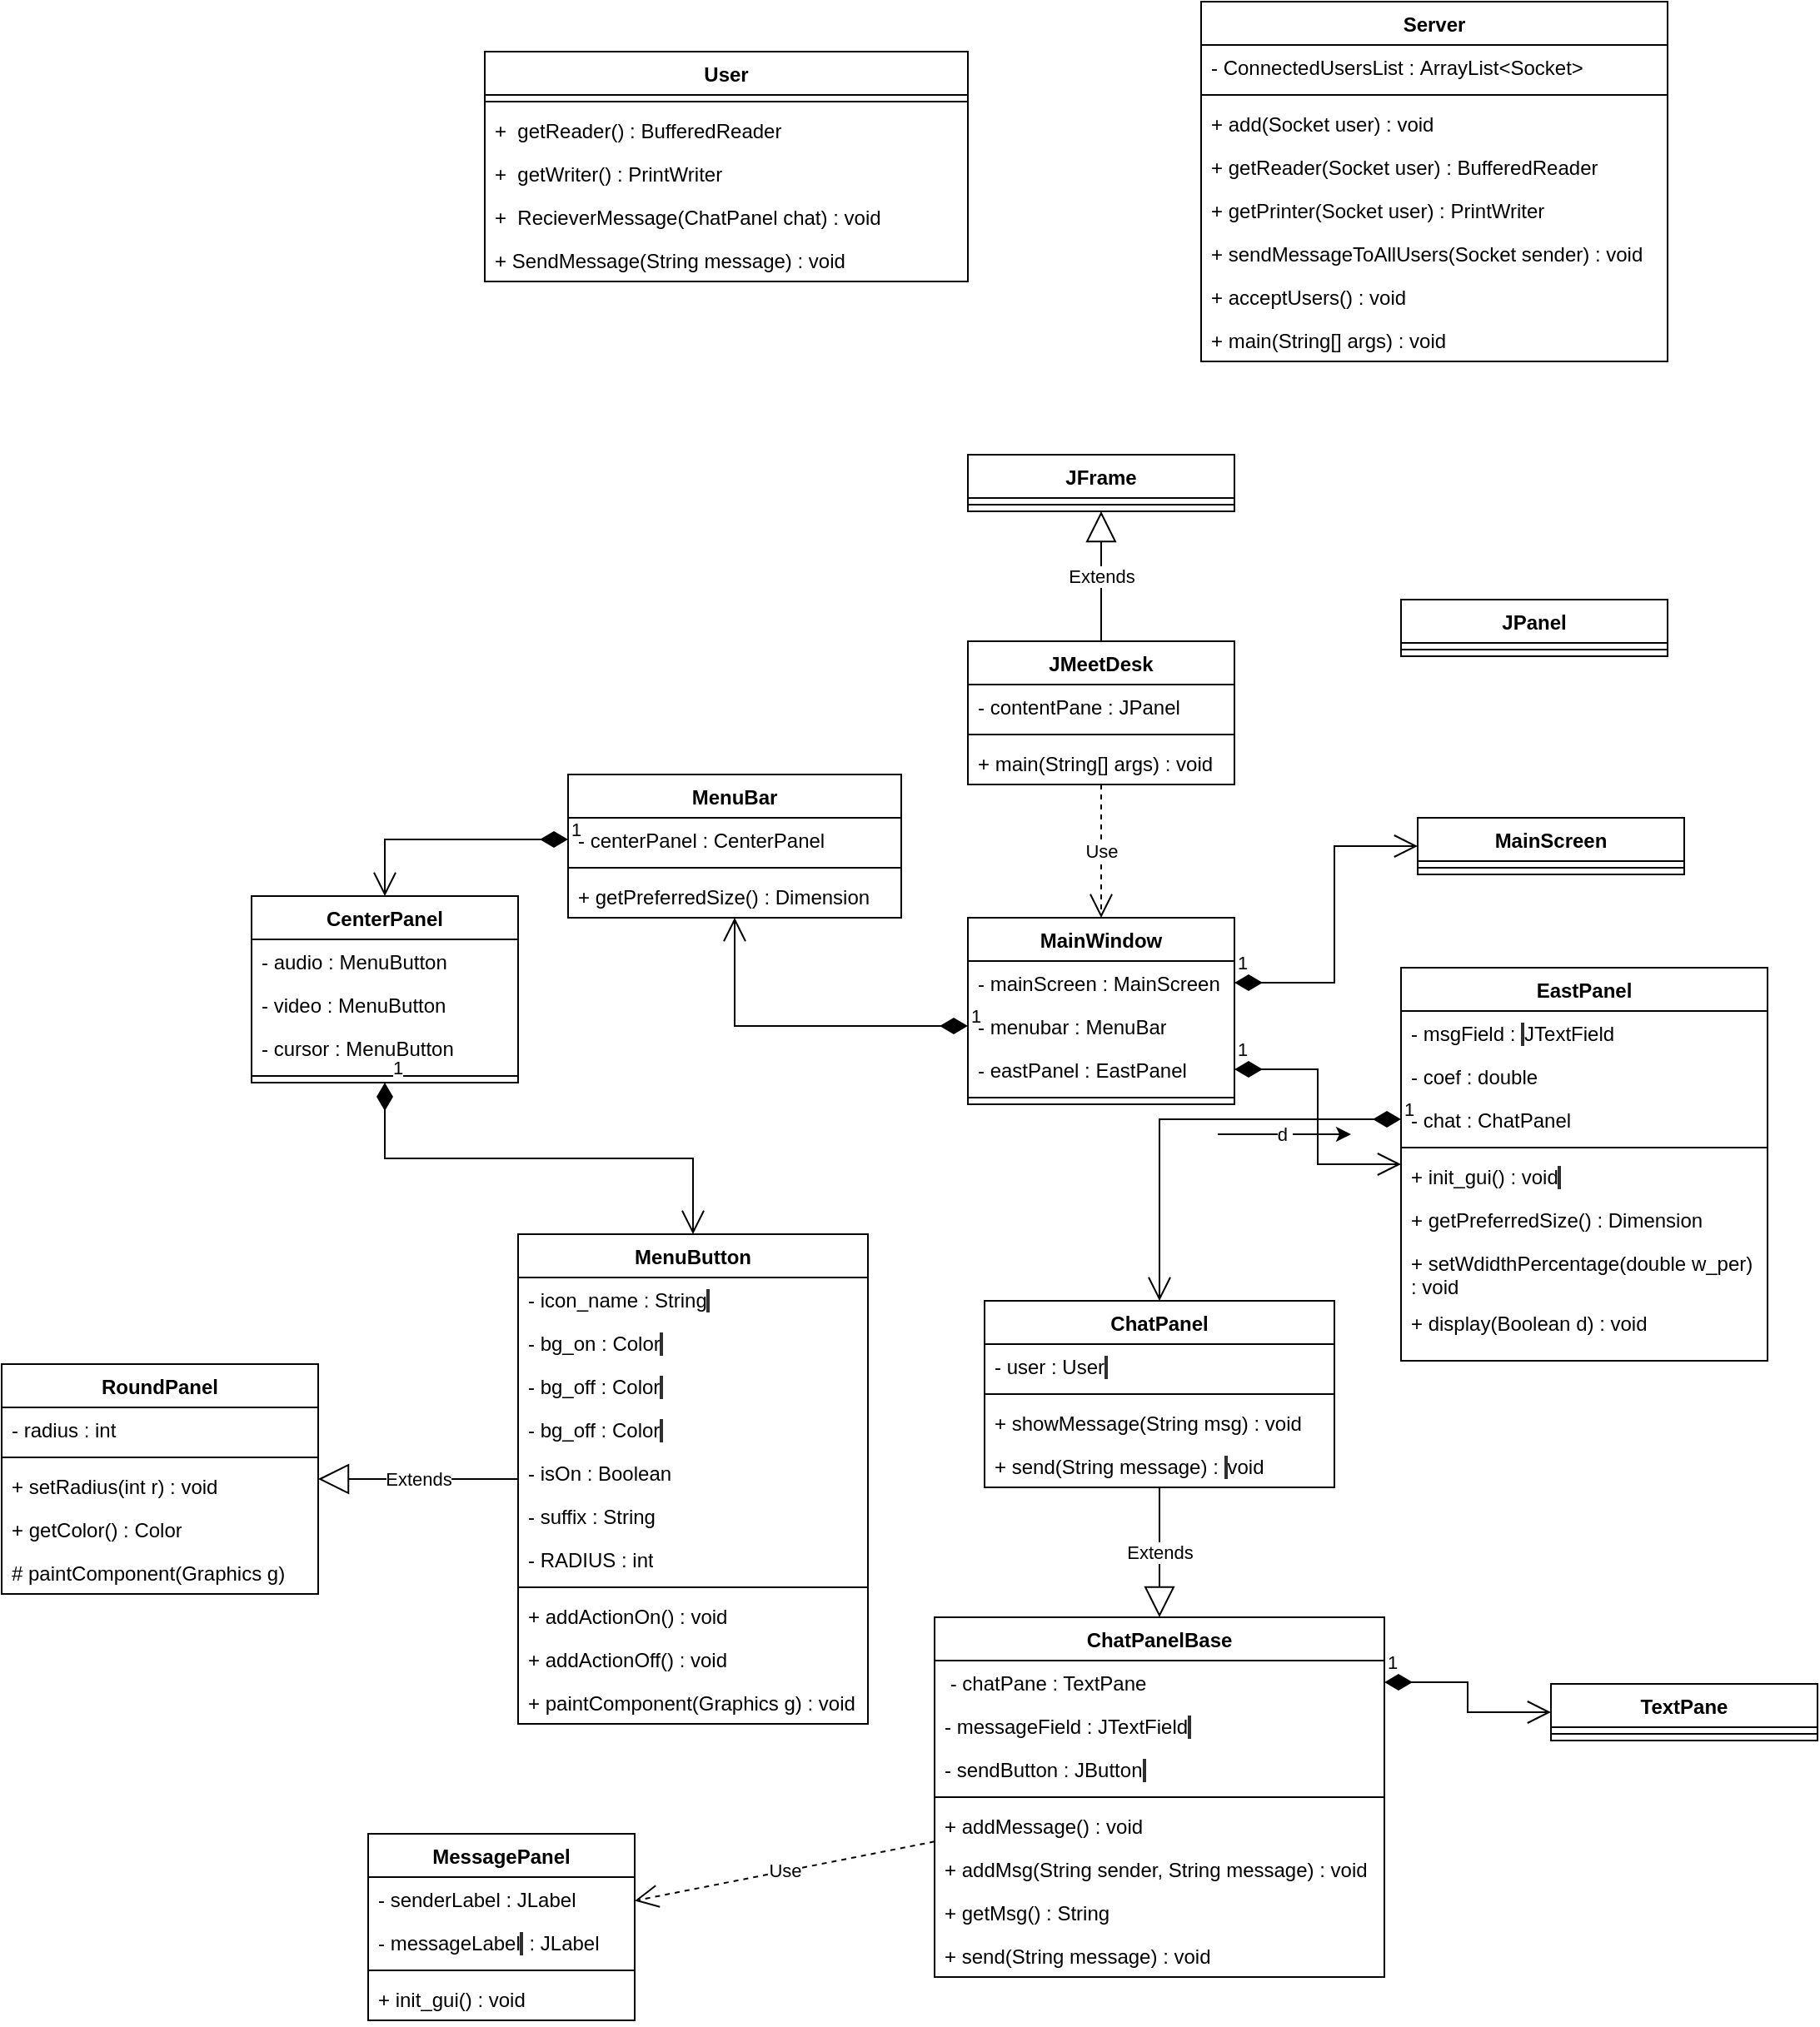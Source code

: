 <mxfile version="22.0.3" type="device">
  <diagram id="C5RBs43oDa-KdzZeNtuy" name="Page-1">
    <mxGraphModel dx="1796" dy="2221" grid="1" gridSize="10" guides="1" tooltips="1" connect="1" arrows="1" fold="1" page="1" pageScale="1" pageWidth="827" pageHeight="1169" math="0" shadow="0">
      <root>
        <mxCell id="WIyWlLk6GJQsqaUBKTNV-0" />
        <mxCell id="WIyWlLk6GJQsqaUBKTNV-1" parent="WIyWlLk6GJQsqaUBKTNV-0" />
        <mxCell id="Lvj_491fav1y_4ipZIkk-32" value="RoundPanel" style="swimlane;fontStyle=1;align=center;verticalAlign=top;childLayout=stackLayout;horizontal=1;startSize=26;horizontalStack=0;resizeParent=1;resizeParentMax=0;resizeLast=0;collapsible=1;marginBottom=0;whiteSpace=wrap;html=1;" vertex="1" parent="WIyWlLk6GJQsqaUBKTNV-1">
          <mxGeometry x="170" y="478" width="190" height="138" as="geometry" />
        </mxCell>
        <mxCell id="Lvj_491fav1y_4ipZIkk-33" value="-&amp;nbsp;radius : int" style="text;strokeColor=none;fillColor=none;align=left;verticalAlign=top;spacingLeft=4;spacingRight=4;overflow=hidden;rotatable=0;points=[[0,0.5],[1,0.5]];portConstraint=eastwest;whiteSpace=wrap;html=1;" vertex="1" parent="Lvj_491fav1y_4ipZIkk-32">
          <mxGeometry y="26" width="190" height="26" as="geometry" />
        </mxCell>
        <mxCell id="Lvj_491fav1y_4ipZIkk-34" value="" style="line;strokeWidth=1;fillColor=none;align=left;verticalAlign=middle;spacingTop=-1;spacingLeft=3;spacingRight=3;rotatable=0;labelPosition=right;points=[];portConstraint=eastwest;strokeColor=inherit;" vertex="1" parent="Lvj_491fav1y_4ipZIkk-32">
          <mxGeometry y="52" width="190" height="8" as="geometry" />
        </mxCell>
        <mxCell id="Lvj_491fav1y_4ipZIkk-35" value="+ setRadius(int r) : void" style="text;strokeColor=none;fillColor=none;align=left;verticalAlign=top;spacingLeft=4;spacingRight=4;overflow=hidden;rotatable=0;points=[[0,0.5],[1,0.5]];portConstraint=eastwest;whiteSpace=wrap;html=1;" vertex="1" parent="Lvj_491fav1y_4ipZIkk-32">
          <mxGeometry y="60" width="190" height="26" as="geometry" />
        </mxCell>
        <mxCell id="Lvj_491fav1y_4ipZIkk-36" value="+&amp;nbsp;getColor() : Color" style="text;strokeColor=none;fillColor=none;align=left;verticalAlign=top;spacingLeft=4;spacingRight=4;overflow=hidden;rotatable=0;points=[[0,0.5],[1,0.5]];portConstraint=eastwest;whiteSpace=wrap;html=1;" vertex="1" parent="Lvj_491fav1y_4ipZIkk-32">
          <mxGeometry y="86" width="190" height="26" as="geometry" />
        </mxCell>
        <mxCell id="Lvj_491fav1y_4ipZIkk-37" value="# paintComponent(Graphics g)" style="text;strokeColor=none;fillColor=none;align=left;verticalAlign=top;spacingLeft=4;spacingRight=4;overflow=hidden;rotatable=0;points=[[0,0.5],[1,0.5]];portConstraint=eastwest;whiteSpace=wrap;html=1;" vertex="1" parent="Lvj_491fav1y_4ipZIkk-32">
          <mxGeometry y="112" width="190" height="26" as="geometry" />
        </mxCell>
        <mxCell id="Lvj_491fav1y_4ipZIkk-39" value="JMeetDesk" style="swimlane;fontStyle=1;align=center;verticalAlign=top;childLayout=stackLayout;horizontal=1;startSize=26;horizontalStack=0;resizeParent=1;resizeParentMax=0;resizeLast=0;collapsible=1;marginBottom=0;whiteSpace=wrap;html=1;" vertex="1" parent="WIyWlLk6GJQsqaUBKTNV-1">
          <mxGeometry x="750" y="44" width="160" height="86" as="geometry" />
        </mxCell>
        <mxCell id="Lvj_491fav1y_4ipZIkk-40" value="- contentPane : JPanel" style="text;strokeColor=none;fillColor=none;align=left;verticalAlign=top;spacingLeft=4;spacingRight=4;overflow=hidden;rotatable=0;points=[[0,0.5],[1,0.5]];portConstraint=eastwest;whiteSpace=wrap;html=1;" vertex="1" parent="Lvj_491fav1y_4ipZIkk-39">
          <mxGeometry y="26" width="160" height="26" as="geometry" />
        </mxCell>
        <mxCell id="Lvj_491fav1y_4ipZIkk-41" value="" style="line;strokeWidth=1;fillColor=none;align=left;verticalAlign=middle;spacingTop=-1;spacingLeft=3;spacingRight=3;rotatable=0;labelPosition=right;points=[];portConstraint=eastwest;strokeColor=inherit;" vertex="1" parent="Lvj_491fav1y_4ipZIkk-39">
          <mxGeometry y="52" width="160" height="8" as="geometry" />
        </mxCell>
        <mxCell id="Lvj_491fav1y_4ipZIkk-42" value="+ main(String[] args) : void" style="text;strokeColor=none;fillColor=none;align=left;verticalAlign=top;spacingLeft=4;spacingRight=4;overflow=hidden;rotatable=0;points=[[0,0.5],[1,0.5]];portConstraint=eastwest;whiteSpace=wrap;html=1;" vertex="1" parent="Lvj_491fav1y_4ipZIkk-39">
          <mxGeometry y="60" width="160" height="26" as="geometry" />
        </mxCell>
        <mxCell id="Lvj_491fav1y_4ipZIkk-43" value="MainWindow" style="swimlane;fontStyle=1;align=center;verticalAlign=top;childLayout=stackLayout;horizontal=1;startSize=26;horizontalStack=0;resizeParent=1;resizeParentMax=0;resizeLast=0;collapsible=1;marginBottom=0;whiteSpace=wrap;html=1;" vertex="1" parent="WIyWlLk6GJQsqaUBKTNV-1">
          <mxGeometry x="750" y="210" width="160" height="112" as="geometry" />
        </mxCell>
        <mxCell id="Lvj_491fav1y_4ipZIkk-44" value="- mainScreen : MainScreen" style="text;strokeColor=none;fillColor=none;align=left;verticalAlign=top;spacingLeft=4;spacingRight=4;overflow=hidden;rotatable=0;points=[[0,0.5],[1,0.5]];portConstraint=eastwest;whiteSpace=wrap;html=1;" vertex="1" parent="Lvj_491fav1y_4ipZIkk-43">
          <mxGeometry y="26" width="160" height="26" as="geometry" />
        </mxCell>
        <mxCell id="Lvj_491fav1y_4ipZIkk-48" value="- menubar : MenuBar" style="text;strokeColor=none;fillColor=none;align=left;verticalAlign=top;spacingLeft=4;spacingRight=4;overflow=hidden;rotatable=0;points=[[0,0.5],[1,0.5]];portConstraint=eastwest;whiteSpace=wrap;html=1;" vertex="1" parent="Lvj_491fav1y_4ipZIkk-43">
          <mxGeometry y="52" width="160" height="26" as="geometry" />
        </mxCell>
        <mxCell id="Lvj_491fav1y_4ipZIkk-47" value="- eastPanel : EastPanel" style="text;strokeColor=none;fillColor=none;align=left;verticalAlign=top;spacingLeft=4;spacingRight=4;overflow=hidden;rotatable=0;points=[[0,0.5],[1,0.5]];portConstraint=eastwest;whiteSpace=wrap;html=1;" vertex="1" parent="Lvj_491fav1y_4ipZIkk-43">
          <mxGeometry y="78" width="160" height="26" as="geometry" />
        </mxCell>
        <mxCell id="Lvj_491fav1y_4ipZIkk-45" value="" style="line;strokeWidth=1;fillColor=none;align=left;verticalAlign=middle;spacingTop=-1;spacingLeft=3;spacingRight=3;rotatable=0;labelPosition=right;points=[];portConstraint=eastwest;strokeColor=inherit;" vertex="1" parent="Lvj_491fav1y_4ipZIkk-43">
          <mxGeometry y="104" width="160" height="8" as="geometry" />
        </mxCell>
        <mxCell id="Lvj_491fav1y_4ipZIkk-49" value="MainScreen" style="swimlane;fontStyle=1;align=center;verticalAlign=top;childLayout=stackLayout;horizontal=1;startSize=26;horizontalStack=0;resizeParent=1;resizeParentMax=0;resizeLast=0;collapsible=1;marginBottom=0;whiteSpace=wrap;html=1;" vertex="1" parent="WIyWlLk6GJQsqaUBKTNV-1">
          <mxGeometry x="1020" y="150" width="160" height="34" as="geometry" />
        </mxCell>
        <mxCell id="Lvj_491fav1y_4ipZIkk-51" value="" style="line;strokeWidth=1;fillColor=none;align=left;verticalAlign=middle;spacingTop=-1;spacingLeft=3;spacingRight=3;rotatable=0;labelPosition=right;points=[];portConstraint=eastwest;strokeColor=inherit;" vertex="1" parent="Lvj_491fav1y_4ipZIkk-49">
          <mxGeometry y="26" width="160" height="8" as="geometry" />
        </mxCell>
        <mxCell id="Lvj_491fav1y_4ipZIkk-53" value="EastPanel" style="swimlane;fontStyle=1;align=center;verticalAlign=top;childLayout=stackLayout;horizontal=1;startSize=26;horizontalStack=0;resizeParent=1;resizeParentMax=0;resizeLast=0;collapsible=1;marginBottom=0;whiteSpace=wrap;html=1;" vertex="1" parent="WIyWlLk6GJQsqaUBKTNV-1">
          <mxGeometry x="1010" y="240" width="220" height="236" as="geometry" />
        </mxCell>
        <mxCell id="Lvj_491fav1y_4ipZIkk-54" value="- msgField :&amp;nbsp;&lt;span style=&quot;background-color:#2f2f2f;padding:0px 0px 0px 2px;&quot;&gt;&lt;/span&gt;JTextField" style="text;strokeColor=none;fillColor=none;align=left;verticalAlign=top;spacingLeft=4;spacingRight=4;overflow=hidden;rotatable=0;points=[[0,0.5],[1,0.5]];portConstraint=eastwest;whiteSpace=wrap;html=1;" vertex="1" parent="Lvj_491fav1y_4ipZIkk-53">
          <mxGeometry y="26" width="220" height="26" as="geometry" />
        </mxCell>
        <mxCell id="Lvj_491fav1y_4ipZIkk-57" value="- coef : double" style="text;strokeColor=none;fillColor=none;align=left;verticalAlign=top;spacingLeft=4;spacingRight=4;overflow=hidden;rotatable=0;points=[[0,0.5],[1,0.5]];portConstraint=eastwest;whiteSpace=wrap;html=1;" vertex="1" parent="Lvj_491fav1y_4ipZIkk-53">
          <mxGeometry y="52" width="220" height="26" as="geometry" />
        </mxCell>
        <mxCell id="Lvj_491fav1y_4ipZIkk-60" value="- chat : ChatPanel" style="text;strokeColor=none;fillColor=none;align=left;verticalAlign=top;spacingLeft=4;spacingRight=4;overflow=hidden;rotatable=0;points=[[0,0.5],[1,0.5]];portConstraint=eastwest;whiteSpace=wrap;html=1;" vertex="1" parent="Lvj_491fav1y_4ipZIkk-53">
          <mxGeometry y="78" width="220" height="26" as="geometry" />
        </mxCell>
        <mxCell id="Lvj_491fav1y_4ipZIkk-55" value="" style="line;strokeWidth=1;fillColor=none;align=left;verticalAlign=middle;spacingTop=-1;spacingLeft=3;spacingRight=3;rotatable=0;labelPosition=right;points=[];portConstraint=eastwest;strokeColor=inherit;" vertex="1" parent="Lvj_491fav1y_4ipZIkk-53">
          <mxGeometry y="104" width="220" height="8" as="geometry" />
        </mxCell>
        <mxCell id="Lvj_491fav1y_4ipZIkk-56" value="+&amp;nbsp;init_gui() : void&lt;span style=&quot;background-color:#2f2f2f;padding:0px 0px 0px 2px;&quot;&gt;&lt;/span&gt;" style="text;strokeColor=none;fillColor=none;align=left;verticalAlign=top;spacingLeft=4;spacingRight=4;overflow=hidden;rotatable=0;points=[[0,0.5],[1,0.5]];portConstraint=eastwest;whiteSpace=wrap;html=1;" vertex="1" parent="Lvj_491fav1y_4ipZIkk-53">
          <mxGeometry y="112" width="220" height="26" as="geometry" />
        </mxCell>
        <mxCell id="Lvj_491fav1y_4ipZIkk-59" value="+ getPreferredSize() : Dimension" style="text;strokeColor=none;fillColor=none;align=left;verticalAlign=top;spacingLeft=4;spacingRight=4;overflow=hidden;rotatable=0;points=[[0,0.5],[1,0.5]];portConstraint=eastwest;whiteSpace=wrap;html=1;" vertex="1" parent="Lvj_491fav1y_4ipZIkk-53">
          <mxGeometry y="138" width="220" height="26" as="geometry" />
        </mxCell>
        <mxCell id="Lvj_491fav1y_4ipZIkk-63" value="+ setWdidthPercentage(double w_per) : void" style="text;strokeColor=none;fillColor=none;align=left;verticalAlign=top;spacingLeft=4;spacingRight=4;overflow=hidden;rotatable=0;points=[[0,0.5],[1,0.5]];portConstraint=eastwest;whiteSpace=wrap;html=1;" vertex="1" parent="Lvj_491fav1y_4ipZIkk-53">
          <mxGeometry y="164" width="220" height="36" as="geometry" />
        </mxCell>
        <mxCell id="Lvj_491fav1y_4ipZIkk-64" value="+ display(Boolean d) : void" style="text;strokeColor=none;fillColor=none;align=left;verticalAlign=top;spacingLeft=4;spacingRight=4;overflow=hidden;rotatable=0;points=[[0,0.5],[1,0.5]];portConstraint=eastwest;whiteSpace=wrap;html=1;" vertex="1" parent="Lvj_491fav1y_4ipZIkk-53">
          <mxGeometry y="200" width="220" height="36" as="geometry" />
        </mxCell>
        <mxCell id="Lvj_491fav1y_4ipZIkk-65" value="MenuBar" style="swimlane;fontStyle=1;align=center;verticalAlign=top;childLayout=stackLayout;horizontal=1;startSize=26;horizontalStack=0;resizeParent=1;resizeParentMax=0;resizeLast=0;collapsible=1;marginBottom=0;whiteSpace=wrap;html=1;" vertex="1" parent="WIyWlLk6GJQsqaUBKTNV-1">
          <mxGeometry x="510" y="124" width="200" height="86" as="geometry" />
        </mxCell>
        <mxCell id="Lvj_491fav1y_4ipZIkk-66" value="-&amp;nbsp;centerPanel : CenterPanel" style="text;strokeColor=none;fillColor=none;align=left;verticalAlign=top;spacingLeft=4;spacingRight=4;overflow=hidden;rotatable=0;points=[[0,0.5],[1,0.5]];portConstraint=eastwest;whiteSpace=wrap;html=1;" vertex="1" parent="Lvj_491fav1y_4ipZIkk-65">
          <mxGeometry y="26" width="200" height="26" as="geometry" />
        </mxCell>
        <mxCell id="Lvj_491fav1y_4ipZIkk-67" value="" style="line;strokeWidth=1;fillColor=none;align=left;verticalAlign=middle;spacingTop=-1;spacingLeft=3;spacingRight=3;rotatable=0;labelPosition=right;points=[];portConstraint=eastwest;strokeColor=inherit;" vertex="1" parent="Lvj_491fav1y_4ipZIkk-65">
          <mxGeometry y="52" width="200" height="8" as="geometry" />
        </mxCell>
        <mxCell id="Lvj_491fav1y_4ipZIkk-68" value="+ getPreferredSize() : Dimension" style="text;strokeColor=none;fillColor=none;align=left;verticalAlign=top;spacingLeft=4;spacingRight=4;overflow=hidden;rotatable=0;points=[[0,0.5],[1,0.5]];portConstraint=eastwest;whiteSpace=wrap;html=1;" vertex="1" parent="Lvj_491fav1y_4ipZIkk-65">
          <mxGeometry y="60" width="200" height="26" as="geometry" />
        </mxCell>
        <mxCell id="Lvj_491fav1y_4ipZIkk-69" value="CenterPanel" style="swimlane;fontStyle=1;align=center;verticalAlign=top;childLayout=stackLayout;horizontal=1;startSize=26;horizontalStack=0;resizeParent=1;resizeParentMax=0;resizeLast=0;collapsible=1;marginBottom=0;whiteSpace=wrap;html=1;" vertex="1" parent="WIyWlLk6GJQsqaUBKTNV-1">
          <mxGeometry x="320" y="197" width="160" height="112" as="geometry" />
        </mxCell>
        <mxCell id="Lvj_491fav1y_4ipZIkk-70" value="- audio : MenuButton" style="text;strokeColor=none;fillColor=none;align=left;verticalAlign=top;spacingLeft=4;spacingRight=4;overflow=hidden;rotatable=0;points=[[0,0.5],[1,0.5]];portConstraint=eastwest;whiteSpace=wrap;html=1;" vertex="1" parent="Lvj_491fav1y_4ipZIkk-69">
          <mxGeometry y="26" width="160" height="26" as="geometry" />
        </mxCell>
        <mxCell id="Lvj_491fav1y_4ipZIkk-73" value="- video : MenuButton" style="text;strokeColor=none;fillColor=none;align=left;verticalAlign=top;spacingLeft=4;spacingRight=4;overflow=hidden;rotatable=0;points=[[0,0.5],[1,0.5]];portConstraint=eastwest;whiteSpace=wrap;html=1;" vertex="1" parent="Lvj_491fav1y_4ipZIkk-69">
          <mxGeometry y="52" width="160" height="26" as="geometry" />
        </mxCell>
        <mxCell id="Lvj_491fav1y_4ipZIkk-74" value="- cursor : MenuButton" style="text;strokeColor=none;fillColor=none;align=left;verticalAlign=top;spacingLeft=4;spacingRight=4;overflow=hidden;rotatable=0;points=[[0,0.5],[1,0.5]];portConstraint=eastwest;whiteSpace=wrap;html=1;" vertex="1" parent="Lvj_491fav1y_4ipZIkk-69">
          <mxGeometry y="78" width="160" height="26" as="geometry" />
        </mxCell>
        <mxCell id="Lvj_491fav1y_4ipZIkk-71" value="" style="line;strokeWidth=1;fillColor=none;align=left;verticalAlign=middle;spacingTop=-1;spacingLeft=3;spacingRight=3;rotatable=0;labelPosition=right;points=[];portConstraint=eastwest;strokeColor=inherit;" vertex="1" parent="Lvj_491fav1y_4ipZIkk-69">
          <mxGeometry y="104" width="160" height="8" as="geometry" />
        </mxCell>
        <mxCell id="Lvj_491fav1y_4ipZIkk-87" value="ChatPanel" style="swimlane;fontStyle=1;align=center;verticalAlign=top;childLayout=stackLayout;horizontal=1;startSize=26;horizontalStack=0;resizeParent=1;resizeParentMax=0;resizeLast=0;collapsible=1;marginBottom=0;whiteSpace=wrap;html=1;" vertex="1" parent="WIyWlLk6GJQsqaUBKTNV-1">
          <mxGeometry x="760" y="440" width="210" height="112" as="geometry" />
        </mxCell>
        <mxCell id="Lvj_491fav1y_4ipZIkk-88" value="- user :&amp;nbsp;User&lt;span style=&quot;background-color:#2f2f2f;padding:0px 0px 0px 2px;&quot;&gt;&lt;/span&gt;" style="text;strokeColor=none;fillColor=none;align=left;verticalAlign=top;spacingLeft=4;spacingRight=4;overflow=hidden;rotatable=0;points=[[0,0.5],[1,0.5]];portConstraint=eastwest;whiteSpace=wrap;html=1;" vertex="1" parent="Lvj_491fav1y_4ipZIkk-87">
          <mxGeometry y="26" width="210" height="26" as="geometry" />
        </mxCell>
        <mxCell id="Lvj_491fav1y_4ipZIkk-89" value="" style="line;strokeWidth=1;fillColor=none;align=left;verticalAlign=middle;spacingTop=-1;spacingLeft=3;spacingRight=3;rotatable=0;labelPosition=right;points=[];portConstraint=eastwest;strokeColor=inherit;" vertex="1" parent="Lvj_491fav1y_4ipZIkk-87">
          <mxGeometry y="52" width="210" height="8" as="geometry" />
        </mxCell>
        <mxCell id="Lvj_491fav1y_4ipZIkk-90" value="+ showMessage(String msg) : void" style="text;strokeColor=none;fillColor=none;align=left;verticalAlign=top;spacingLeft=4;spacingRight=4;overflow=hidden;rotatable=0;points=[[0,0.5],[1,0.5]];portConstraint=eastwest;whiteSpace=wrap;html=1;" vertex="1" parent="Lvj_491fav1y_4ipZIkk-87">
          <mxGeometry y="60" width="210" height="26" as="geometry" />
        </mxCell>
        <mxCell id="Lvj_491fav1y_4ipZIkk-92" value="+ send(String message) :&amp;nbsp;&lt;span style=&quot;background-color:#2f2f2f;padding:0px 0px 0px 2px;&quot;&gt;&lt;/span&gt;void" style="text;strokeColor=none;fillColor=none;align=left;verticalAlign=top;spacingLeft=4;spacingRight=4;overflow=hidden;rotatable=0;points=[[0,0.5],[1,0.5]];portConstraint=eastwest;whiteSpace=wrap;html=1;" vertex="1" parent="Lvj_491fav1y_4ipZIkk-87">
          <mxGeometry y="86" width="210" height="26" as="geometry" />
        </mxCell>
        <mxCell id="Lvj_491fav1y_4ipZIkk-93" value="ChatPanelBase" style="swimlane;fontStyle=1;align=center;verticalAlign=top;childLayout=stackLayout;horizontal=1;startSize=26;horizontalStack=0;resizeParent=1;resizeParentMax=0;resizeLast=0;collapsible=1;marginBottom=0;whiteSpace=wrap;html=1;" vertex="1" parent="WIyWlLk6GJQsqaUBKTNV-1">
          <mxGeometry x="730" y="630" width="270" height="216" as="geometry" />
        </mxCell>
        <mxCell id="Lvj_491fav1y_4ipZIkk-94" value="&amp;nbsp;-&amp;nbsp;chatPane : TextPane&amp;nbsp;" style="text;strokeColor=none;fillColor=none;align=left;verticalAlign=top;spacingLeft=4;spacingRight=4;overflow=hidden;rotatable=0;points=[[0,0.5],[1,0.5]];portConstraint=eastwest;whiteSpace=wrap;html=1;" vertex="1" parent="Lvj_491fav1y_4ipZIkk-93">
          <mxGeometry y="26" width="270" height="26" as="geometry" />
        </mxCell>
        <mxCell id="Lvj_491fav1y_4ipZIkk-97" value="-&amp;nbsp;messageField : JTextField&lt;span style=&quot;background-color:#2f2f2f;padding:0px 0px 0px 2px;&quot;&gt;&lt;/span&gt;" style="text;strokeColor=none;fillColor=none;align=left;verticalAlign=top;spacingLeft=4;spacingRight=4;overflow=hidden;rotatable=0;points=[[0,0.5],[1,0.5]];portConstraint=eastwest;whiteSpace=wrap;html=1;" vertex="1" parent="Lvj_491fav1y_4ipZIkk-93">
          <mxGeometry y="52" width="270" height="26" as="geometry" />
        </mxCell>
        <mxCell id="Lvj_491fav1y_4ipZIkk-98" value="-&amp;nbsp;sendButton : JButton&lt;span style=&quot;background-color:#2f2f2f;padding:0px 0px 0px 2px;&quot;&gt;&lt;/span&gt;" style="text;strokeColor=none;fillColor=none;align=left;verticalAlign=top;spacingLeft=4;spacingRight=4;overflow=hidden;rotatable=0;points=[[0,0.5],[1,0.5]];portConstraint=eastwest;whiteSpace=wrap;html=1;" vertex="1" parent="Lvj_491fav1y_4ipZIkk-93">
          <mxGeometry y="78" width="270" height="26" as="geometry" />
        </mxCell>
        <mxCell id="Lvj_491fav1y_4ipZIkk-95" value="" style="line;strokeWidth=1;fillColor=none;align=left;verticalAlign=middle;spacingTop=-1;spacingLeft=3;spacingRight=3;rotatable=0;labelPosition=right;points=[];portConstraint=eastwest;strokeColor=inherit;" vertex="1" parent="Lvj_491fav1y_4ipZIkk-93">
          <mxGeometry y="104" width="270" height="8" as="geometry" />
        </mxCell>
        <mxCell id="Lvj_491fav1y_4ipZIkk-96" value="+ addMessage() : void" style="text;strokeColor=none;fillColor=none;align=left;verticalAlign=top;spacingLeft=4;spacingRight=4;overflow=hidden;rotatable=0;points=[[0,0.5],[1,0.5]];portConstraint=eastwest;whiteSpace=wrap;html=1;" vertex="1" parent="Lvj_491fav1y_4ipZIkk-93">
          <mxGeometry y="112" width="270" height="26" as="geometry" />
        </mxCell>
        <mxCell id="Lvj_491fav1y_4ipZIkk-99" value="+&amp;nbsp;addMsg(String sender, String message) : void" style="text;strokeColor=none;fillColor=none;align=left;verticalAlign=top;spacingLeft=4;spacingRight=4;overflow=hidden;rotatable=0;points=[[0,0.5],[1,0.5]];portConstraint=eastwest;whiteSpace=wrap;html=1;" vertex="1" parent="Lvj_491fav1y_4ipZIkk-93">
          <mxGeometry y="138" width="270" height="26" as="geometry" />
        </mxCell>
        <mxCell id="Lvj_491fav1y_4ipZIkk-100" value="+ getMsg() : String" style="text;strokeColor=none;fillColor=none;align=left;verticalAlign=top;spacingLeft=4;spacingRight=4;overflow=hidden;rotatable=0;points=[[0,0.5],[1,0.5]];portConstraint=eastwest;whiteSpace=wrap;html=1;" vertex="1" parent="Lvj_491fav1y_4ipZIkk-93">
          <mxGeometry y="164" width="270" height="26" as="geometry" />
        </mxCell>
        <mxCell id="Lvj_491fav1y_4ipZIkk-101" value="+&amp;nbsp;send(String message) : void" style="text;strokeColor=none;fillColor=none;align=left;verticalAlign=top;spacingLeft=4;spacingRight=4;overflow=hidden;rotatable=0;points=[[0,0.5],[1,0.5]];portConstraint=eastwest;whiteSpace=wrap;html=1;" vertex="1" parent="Lvj_491fav1y_4ipZIkk-93">
          <mxGeometry y="190" width="270" height="26" as="geometry" />
        </mxCell>
        <mxCell id="Lvj_491fav1y_4ipZIkk-102" value="MessagePanel" style="swimlane;fontStyle=1;align=center;verticalAlign=top;childLayout=stackLayout;horizontal=1;startSize=26;horizontalStack=0;resizeParent=1;resizeParentMax=0;resizeLast=0;collapsible=1;marginBottom=0;whiteSpace=wrap;html=1;" vertex="1" parent="WIyWlLk6GJQsqaUBKTNV-1">
          <mxGeometry x="390" y="760" width="160" height="112" as="geometry" />
        </mxCell>
        <mxCell id="Lvj_491fav1y_4ipZIkk-103" value="- senderLabel : JLabel" style="text;strokeColor=none;fillColor=none;align=left;verticalAlign=top;spacingLeft=4;spacingRight=4;overflow=hidden;rotatable=0;points=[[0,0.5],[1,0.5]];portConstraint=eastwest;whiteSpace=wrap;html=1;" vertex="1" parent="Lvj_491fav1y_4ipZIkk-102">
          <mxGeometry y="26" width="160" height="26" as="geometry" />
        </mxCell>
        <mxCell id="Lvj_491fav1y_4ipZIkk-106" value="-&amp;nbsp;messageLabel&lt;span style=&quot;background-color:#2f2f2f;padding:0px 0px 0px 2px;&quot;&gt;&lt;/span&gt;&amp;nbsp;: JLabel" style="text;strokeColor=none;fillColor=none;align=left;verticalAlign=top;spacingLeft=4;spacingRight=4;overflow=hidden;rotatable=0;points=[[0,0.5],[1,0.5]];portConstraint=eastwest;whiteSpace=wrap;html=1;" vertex="1" parent="Lvj_491fav1y_4ipZIkk-102">
          <mxGeometry y="52" width="160" height="26" as="geometry" />
        </mxCell>
        <mxCell id="Lvj_491fav1y_4ipZIkk-104" value="" style="line;strokeWidth=1;fillColor=none;align=left;verticalAlign=middle;spacingTop=-1;spacingLeft=3;spacingRight=3;rotatable=0;labelPosition=right;points=[];portConstraint=eastwest;strokeColor=inherit;" vertex="1" parent="Lvj_491fav1y_4ipZIkk-102">
          <mxGeometry y="78" width="160" height="8" as="geometry" />
        </mxCell>
        <mxCell id="Lvj_491fav1y_4ipZIkk-105" value="+&amp;nbsp;init_gui() : void" style="text;strokeColor=none;fillColor=none;align=left;verticalAlign=top;spacingLeft=4;spacingRight=4;overflow=hidden;rotatable=0;points=[[0,0.5],[1,0.5]];portConstraint=eastwest;whiteSpace=wrap;html=1;" vertex="1" parent="Lvj_491fav1y_4ipZIkk-102">
          <mxGeometry y="86" width="160" height="26" as="geometry" />
        </mxCell>
        <mxCell id="Lvj_491fav1y_4ipZIkk-107" value="TextPane" style="swimlane;fontStyle=1;align=center;verticalAlign=top;childLayout=stackLayout;horizontal=1;startSize=26;horizontalStack=0;resizeParent=1;resizeParentMax=0;resizeLast=0;collapsible=1;marginBottom=0;whiteSpace=wrap;html=1;" vertex="1" parent="WIyWlLk6GJQsqaUBKTNV-1">
          <mxGeometry x="1100" y="670" width="160" height="34" as="geometry" />
        </mxCell>
        <mxCell id="Lvj_491fav1y_4ipZIkk-109" value="" style="line;strokeWidth=1;fillColor=none;align=left;verticalAlign=middle;spacingTop=-1;spacingLeft=3;spacingRight=3;rotatable=0;labelPosition=right;points=[];portConstraint=eastwest;strokeColor=inherit;" vertex="1" parent="Lvj_491fav1y_4ipZIkk-107">
          <mxGeometry y="26" width="160" height="8" as="geometry" />
        </mxCell>
        <mxCell id="Lvj_491fav1y_4ipZIkk-111" value="User" style="swimlane;fontStyle=1;align=center;verticalAlign=top;childLayout=stackLayout;horizontal=1;startSize=26;horizontalStack=0;resizeParent=1;resizeParentMax=0;resizeLast=0;collapsible=1;marginBottom=0;whiteSpace=wrap;html=1;" vertex="1" parent="WIyWlLk6GJQsqaUBKTNV-1">
          <mxGeometry x="460" y="-310" width="290" height="138" as="geometry" />
        </mxCell>
        <mxCell id="Lvj_491fav1y_4ipZIkk-113" value="" style="line;strokeWidth=1;fillColor=none;align=left;verticalAlign=middle;spacingTop=-1;spacingLeft=3;spacingRight=3;rotatable=0;labelPosition=right;points=[];portConstraint=eastwest;strokeColor=inherit;" vertex="1" parent="Lvj_491fav1y_4ipZIkk-111">
          <mxGeometry y="26" width="290" height="8" as="geometry" />
        </mxCell>
        <mxCell id="Lvj_491fav1y_4ipZIkk-114" value="+&amp;nbsp; getReader() :&amp;nbsp;BufferedReader" style="text;strokeColor=none;fillColor=none;align=left;verticalAlign=top;spacingLeft=4;spacingRight=4;overflow=hidden;rotatable=0;points=[[0,0.5],[1,0.5]];portConstraint=eastwest;whiteSpace=wrap;html=1;" vertex="1" parent="Lvj_491fav1y_4ipZIkk-111">
          <mxGeometry y="34" width="290" height="26" as="geometry" />
        </mxCell>
        <mxCell id="Lvj_491fav1y_4ipZIkk-115" value="+&amp;nbsp; getWriter() : PrintWriter" style="text;strokeColor=none;fillColor=none;align=left;verticalAlign=top;spacingLeft=4;spacingRight=4;overflow=hidden;rotatable=0;points=[[0,0.5],[1,0.5]];portConstraint=eastwest;whiteSpace=wrap;html=1;" vertex="1" parent="Lvj_491fav1y_4ipZIkk-111">
          <mxGeometry y="60" width="290" height="26" as="geometry" />
        </mxCell>
        <mxCell id="Lvj_491fav1y_4ipZIkk-116" value="+&amp;nbsp; RecieverMessage(ChatPanel chat) : void" style="text;strokeColor=none;fillColor=none;align=left;verticalAlign=top;spacingLeft=4;spacingRight=4;overflow=hidden;rotatable=0;points=[[0,0.5],[1,0.5]];portConstraint=eastwest;whiteSpace=wrap;html=1;" vertex="1" parent="Lvj_491fav1y_4ipZIkk-111">
          <mxGeometry y="86" width="290" height="26" as="geometry" />
        </mxCell>
        <mxCell id="Lvj_491fav1y_4ipZIkk-117" value="+&amp;nbsp;SendMessage(String message) : void" style="text;strokeColor=none;fillColor=none;align=left;verticalAlign=top;spacingLeft=4;spacingRight=4;overflow=hidden;rotatable=0;points=[[0,0.5],[1,0.5]];portConstraint=eastwest;whiteSpace=wrap;html=1;" vertex="1" parent="Lvj_491fav1y_4ipZIkk-111">
          <mxGeometry y="112" width="290" height="26" as="geometry" />
        </mxCell>
        <mxCell id="Lvj_491fav1y_4ipZIkk-118" value="Server" style="swimlane;fontStyle=1;align=center;verticalAlign=top;childLayout=stackLayout;horizontal=1;startSize=26;horizontalStack=0;resizeParent=1;resizeParentMax=0;resizeLast=0;collapsible=1;marginBottom=0;whiteSpace=wrap;html=1;" vertex="1" parent="WIyWlLk6GJQsqaUBKTNV-1">
          <mxGeometry x="890" y="-340" width="280" height="216" as="geometry" />
        </mxCell>
        <mxCell id="Lvj_491fav1y_4ipZIkk-119" value="- ConnectedUsersList :&amp;nbsp;ArrayList&amp;lt;Socket&amp;gt;" style="text;strokeColor=none;fillColor=none;align=left;verticalAlign=top;spacingLeft=4;spacingRight=4;overflow=hidden;rotatable=0;points=[[0,0.5],[1,0.5]];portConstraint=eastwest;whiteSpace=wrap;html=1;" vertex="1" parent="Lvj_491fav1y_4ipZIkk-118">
          <mxGeometry y="26" width="280" height="26" as="geometry" />
        </mxCell>
        <mxCell id="Lvj_491fav1y_4ipZIkk-120" value="" style="line;strokeWidth=1;fillColor=none;align=left;verticalAlign=middle;spacingTop=-1;spacingLeft=3;spacingRight=3;rotatable=0;labelPosition=right;points=[];portConstraint=eastwest;strokeColor=inherit;" vertex="1" parent="Lvj_491fav1y_4ipZIkk-118">
          <mxGeometry y="52" width="280" height="8" as="geometry" />
        </mxCell>
        <mxCell id="Lvj_491fav1y_4ipZIkk-121" value="+ add(Socket user) : void" style="text;strokeColor=none;fillColor=none;align=left;verticalAlign=top;spacingLeft=4;spacingRight=4;overflow=hidden;rotatable=0;points=[[0,0.5],[1,0.5]];portConstraint=eastwest;whiteSpace=wrap;html=1;" vertex="1" parent="Lvj_491fav1y_4ipZIkk-118">
          <mxGeometry y="60" width="280" height="26" as="geometry" />
        </mxCell>
        <mxCell id="Lvj_491fav1y_4ipZIkk-122" value="+ getReader(Socket user) : BufferedReader" style="text;strokeColor=none;fillColor=none;align=left;verticalAlign=top;spacingLeft=4;spacingRight=4;overflow=hidden;rotatable=0;points=[[0,0.5],[1,0.5]];portConstraint=eastwest;whiteSpace=wrap;html=1;" vertex="1" parent="Lvj_491fav1y_4ipZIkk-118">
          <mxGeometry y="86" width="280" height="26" as="geometry" />
        </mxCell>
        <mxCell id="Lvj_491fav1y_4ipZIkk-123" value="+ getPrinter(Socket user) :&amp;nbsp;PrintWriter" style="text;strokeColor=none;fillColor=none;align=left;verticalAlign=top;spacingLeft=4;spacingRight=4;overflow=hidden;rotatable=0;points=[[0,0.5],[1,0.5]];portConstraint=eastwest;whiteSpace=wrap;html=1;" vertex="1" parent="Lvj_491fav1y_4ipZIkk-118">
          <mxGeometry y="112" width="280" height="26" as="geometry" />
        </mxCell>
        <mxCell id="Lvj_491fav1y_4ipZIkk-124" value="+&amp;nbsp;sendMessageToAllUsers(Socket sender) : void" style="text;strokeColor=none;fillColor=none;align=left;verticalAlign=top;spacingLeft=4;spacingRight=4;overflow=hidden;rotatable=0;points=[[0,0.5],[1,0.5]];portConstraint=eastwest;whiteSpace=wrap;html=1;" vertex="1" parent="Lvj_491fav1y_4ipZIkk-118">
          <mxGeometry y="138" width="280" height="26" as="geometry" />
        </mxCell>
        <mxCell id="Lvj_491fav1y_4ipZIkk-125" value="+&amp;nbsp;acceptUsers() : void" style="text;strokeColor=none;fillColor=none;align=left;verticalAlign=top;spacingLeft=4;spacingRight=4;overflow=hidden;rotatable=0;points=[[0,0.5],[1,0.5]];portConstraint=eastwest;whiteSpace=wrap;html=1;" vertex="1" parent="Lvj_491fav1y_4ipZIkk-118">
          <mxGeometry y="164" width="280" height="26" as="geometry" />
        </mxCell>
        <mxCell id="Lvj_491fav1y_4ipZIkk-126" value="+&amp;nbsp;main(String[] args) : void" style="text;strokeColor=none;fillColor=none;align=left;verticalAlign=top;spacingLeft=4;spacingRight=4;overflow=hidden;rotatable=0;points=[[0,0.5],[1,0.5]];portConstraint=eastwest;whiteSpace=wrap;html=1;" vertex="1" parent="Lvj_491fav1y_4ipZIkk-118">
          <mxGeometry y="190" width="280" height="26" as="geometry" />
        </mxCell>
        <mxCell id="Lvj_491fav1y_4ipZIkk-75" value="MenuButton" style="swimlane;fontStyle=1;align=center;verticalAlign=top;childLayout=stackLayout;horizontal=1;startSize=26;horizontalStack=0;resizeParent=1;resizeParentMax=0;resizeLast=0;collapsible=1;marginBottom=0;whiteSpace=wrap;html=1;" vertex="1" parent="WIyWlLk6GJQsqaUBKTNV-1">
          <mxGeometry x="480" y="400" width="210" height="294" as="geometry" />
        </mxCell>
        <mxCell id="Lvj_491fav1y_4ipZIkk-76" value="-&amp;nbsp;icon_name : String&lt;span style=&quot;background-color:#2f2f2f;padding:0px 0px 0px 2px;&quot;&gt;&lt;/span&gt;" style="text;strokeColor=none;fillColor=none;align=left;verticalAlign=top;spacingLeft=4;spacingRight=4;overflow=hidden;rotatable=0;points=[[0,0.5],[1,0.5]];portConstraint=eastwest;whiteSpace=wrap;html=1;" vertex="1" parent="Lvj_491fav1y_4ipZIkk-75">
          <mxGeometry y="26" width="210" height="26" as="geometry" />
        </mxCell>
        <mxCell id="Lvj_491fav1y_4ipZIkk-79" value="-&amp;nbsp;bg_on :&amp;nbsp;Color&lt;span style=&quot;background-color:#2f2f2f;padding:0px 0px 0px 2px;&quot;&gt;&lt;/span&gt;" style="text;strokeColor=none;fillColor=none;align=left;verticalAlign=top;spacingLeft=4;spacingRight=4;overflow=hidden;rotatable=0;points=[[0,0.5],[1,0.5]];portConstraint=eastwest;whiteSpace=wrap;html=1;" vertex="1" parent="Lvj_491fav1y_4ipZIkk-75">
          <mxGeometry y="52" width="210" height="26" as="geometry" />
        </mxCell>
        <mxCell id="Lvj_491fav1y_4ipZIkk-80" value="-&amp;nbsp;bg_off :&amp;nbsp;Color&lt;span style=&quot;background-color:#2f2f2f;padding:0px 0px 0px 2px;&quot;&gt;&lt;/span&gt;" style="text;strokeColor=none;fillColor=none;align=left;verticalAlign=top;spacingLeft=4;spacingRight=4;overflow=hidden;rotatable=0;points=[[0,0.5],[1,0.5]];portConstraint=eastwest;whiteSpace=wrap;html=1;" vertex="1" parent="Lvj_491fav1y_4ipZIkk-75">
          <mxGeometry y="78" width="210" height="26" as="geometry" />
        </mxCell>
        <mxCell id="Lvj_491fav1y_4ipZIkk-83" value="-&amp;nbsp;bg_off :&amp;nbsp;Color&lt;span style=&quot;background-color:#2f2f2f;padding:0px 0px 0px 2px;&quot;&gt;&lt;/span&gt;" style="text;strokeColor=none;fillColor=none;align=left;verticalAlign=top;spacingLeft=4;spacingRight=4;overflow=hidden;rotatable=0;points=[[0,0.5],[1,0.5]];portConstraint=eastwest;whiteSpace=wrap;html=1;" vertex="1" parent="Lvj_491fav1y_4ipZIkk-75">
          <mxGeometry y="104" width="210" height="26" as="geometry" />
        </mxCell>
        <mxCell id="Lvj_491fav1y_4ipZIkk-81" value="- isOn : Boolean" style="text;strokeColor=none;fillColor=none;align=left;verticalAlign=top;spacingLeft=4;spacingRight=4;overflow=hidden;rotatable=0;points=[[0,0.5],[1,0.5]];portConstraint=eastwest;whiteSpace=wrap;html=1;" vertex="1" parent="Lvj_491fav1y_4ipZIkk-75">
          <mxGeometry y="130" width="210" height="26" as="geometry" />
        </mxCell>
        <mxCell id="Lvj_491fav1y_4ipZIkk-82" value="-&amp;nbsp;suffix : String" style="text;strokeColor=none;fillColor=none;align=left;verticalAlign=top;spacingLeft=4;spacingRight=4;overflow=hidden;rotatable=0;points=[[0,0.5],[1,0.5]];portConstraint=eastwest;whiteSpace=wrap;html=1;" vertex="1" parent="Lvj_491fav1y_4ipZIkk-75">
          <mxGeometry y="156" width="210" height="26" as="geometry" />
        </mxCell>
        <mxCell id="Lvj_491fav1y_4ipZIkk-84" value="-&amp;nbsp;RADIUS : int" style="text;strokeColor=none;fillColor=none;align=left;verticalAlign=top;spacingLeft=4;spacingRight=4;overflow=hidden;rotatable=0;points=[[0,0.5],[1,0.5]];portConstraint=eastwest;whiteSpace=wrap;html=1;" vertex="1" parent="Lvj_491fav1y_4ipZIkk-75">
          <mxGeometry y="182" width="210" height="26" as="geometry" />
        </mxCell>
        <mxCell id="Lvj_491fav1y_4ipZIkk-77" value="" style="line;strokeWidth=1;fillColor=none;align=left;verticalAlign=middle;spacingTop=-1;spacingLeft=3;spacingRight=3;rotatable=0;labelPosition=right;points=[];portConstraint=eastwest;strokeColor=inherit;" vertex="1" parent="Lvj_491fav1y_4ipZIkk-75">
          <mxGeometry y="208" width="210" height="8" as="geometry" />
        </mxCell>
        <mxCell id="Lvj_491fav1y_4ipZIkk-78" value="+&amp;nbsp;addActionOn() : void" style="text;strokeColor=none;fillColor=none;align=left;verticalAlign=top;spacingLeft=4;spacingRight=4;overflow=hidden;rotatable=0;points=[[0,0.5],[1,0.5]];portConstraint=eastwest;whiteSpace=wrap;html=1;" vertex="1" parent="Lvj_491fav1y_4ipZIkk-75">
          <mxGeometry y="216" width="210" height="26" as="geometry" />
        </mxCell>
        <mxCell id="Lvj_491fav1y_4ipZIkk-85" value="+&amp;nbsp;addActionOff() : void" style="text;strokeColor=none;fillColor=none;align=left;verticalAlign=top;spacingLeft=4;spacingRight=4;overflow=hidden;rotatable=0;points=[[0,0.5],[1,0.5]];portConstraint=eastwest;whiteSpace=wrap;html=1;" vertex="1" parent="Lvj_491fav1y_4ipZIkk-75">
          <mxGeometry y="242" width="210" height="26" as="geometry" />
        </mxCell>
        <mxCell id="Lvj_491fav1y_4ipZIkk-86" value="+&amp;nbsp;paintComponent(Graphics g) : void" style="text;strokeColor=none;fillColor=none;align=left;verticalAlign=top;spacingLeft=4;spacingRight=4;overflow=hidden;rotatable=0;points=[[0,0.5],[1,0.5]];portConstraint=eastwest;whiteSpace=wrap;html=1;" vertex="1" parent="Lvj_491fav1y_4ipZIkk-75">
          <mxGeometry y="268" width="210" height="26" as="geometry" />
        </mxCell>
        <mxCell id="Lvj_491fav1y_4ipZIkk-135" value="JPanel" style="swimlane;fontStyle=1;align=center;verticalAlign=top;childLayout=stackLayout;horizontal=1;startSize=26;horizontalStack=0;resizeParent=1;resizeParentMax=0;resizeLast=0;collapsible=1;marginBottom=0;whiteSpace=wrap;html=1;" vertex="1" parent="WIyWlLk6GJQsqaUBKTNV-1">
          <mxGeometry x="1010" y="19" width="160" height="34" as="geometry" />
        </mxCell>
        <mxCell id="Lvj_491fav1y_4ipZIkk-136" value="" style="line;strokeWidth=1;fillColor=none;align=left;verticalAlign=middle;spacingTop=-1;spacingLeft=3;spacingRight=3;rotatable=0;labelPosition=right;points=[];portConstraint=eastwest;strokeColor=inherit;" vertex="1" parent="Lvj_491fav1y_4ipZIkk-135">
          <mxGeometry y="26" width="160" height="8" as="geometry" />
        </mxCell>
        <mxCell id="Lvj_491fav1y_4ipZIkk-137" value="JFrame" style="swimlane;fontStyle=1;align=center;verticalAlign=top;childLayout=stackLayout;horizontal=1;startSize=26;horizontalStack=0;resizeParent=1;resizeParentMax=0;resizeLast=0;collapsible=1;marginBottom=0;whiteSpace=wrap;html=1;" vertex="1" parent="WIyWlLk6GJQsqaUBKTNV-1">
          <mxGeometry x="750" y="-68" width="160" height="34" as="geometry" />
        </mxCell>
        <mxCell id="Lvj_491fav1y_4ipZIkk-138" value="" style="line;strokeWidth=1;fillColor=none;align=left;verticalAlign=middle;spacingTop=-1;spacingLeft=3;spacingRight=3;rotatable=0;labelPosition=right;points=[];portConstraint=eastwest;strokeColor=inherit;" vertex="1" parent="Lvj_491fav1y_4ipZIkk-137">
          <mxGeometry y="26" width="160" height="8" as="geometry" />
        </mxCell>
        <mxCell id="Lvj_491fav1y_4ipZIkk-141" value="Extends" style="endArrow=block;endSize=16;endFill=0;html=1;rounded=0;" edge="1" parent="WIyWlLk6GJQsqaUBKTNV-1" source="Lvj_491fav1y_4ipZIkk-39" target="Lvj_491fav1y_4ipZIkk-137">
          <mxGeometry width="160" relative="1" as="geometry">
            <mxPoint x="770" y="70" as="sourcePoint" />
            <mxPoint x="826" y="-30" as="targetPoint" />
          </mxGeometry>
        </mxCell>
        <mxCell id="Lvj_491fav1y_4ipZIkk-142" value="Use" style="endArrow=open;endSize=12;dashed=1;html=1;rounded=0;" edge="1" parent="WIyWlLk6GJQsqaUBKTNV-1" source="Lvj_491fav1y_4ipZIkk-39" target="Lvj_491fav1y_4ipZIkk-43">
          <mxGeometry width="160" relative="1" as="geometry">
            <mxPoint x="620" y="200" as="sourcePoint" />
            <mxPoint x="780" y="200" as="targetPoint" />
          </mxGeometry>
        </mxCell>
        <mxCell id="Lvj_491fav1y_4ipZIkk-144" value="1" style="endArrow=open;html=1;endSize=12;startArrow=diamondThin;startSize=14;startFill=1;edgeStyle=orthogonalEdgeStyle;align=left;verticalAlign=bottom;rounded=0;" edge="1" parent="WIyWlLk6GJQsqaUBKTNV-1" source="Lvj_491fav1y_4ipZIkk-44" target="Lvj_491fav1y_4ipZIkk-49">
          <mxGeometry x="-1" y="3" relative="1" as="geometry">
            <mxPoint x="1070" y="340" as="sourcePoint" />
            <mxPoint x="1230" y="340" as="targetPoint" />
            <Array as="points">
              <mxPoint x="970" y="249" />
              <mxPoint x="970" y="167" />
            </Array>
          </mxGeometry>
        </mxCell>
        <mxCell id="Lvj_491fav1y_4ipZIkk-146" value="1" style="endArrow=open;html=1;endSize=12;startArrow=diamondThin;startSize=14;startFill=1;edgeStyle=orthogonalEdgeStyle;align=left;verticalAlign=bottom;rounded=0;" edge="1" parent="WIyWlLk6GJQsqaUBKTNV-1" source="Lvj_491fav1y_4ipZIkk-48" target="Lvj_491fav1y_4ipZIkk-65">
          <mxGeometry x="-1" y="3" relative="1" as="geometry">
            <mxPoint x="620" y="360" as="sourcePoint" />
            <mxPoint x="740" y="360" as="targetPoint" />
          </mxGeometry>
        </mxCell>
        <mxCell id="Lvj_491fav1y_4ipZIkk-147" value="1" style="endArrow=open;html=1;endSize=12;startArrow=diamondThin;startSize=14;startFill=1;edgeStyle=orthogonalEdgeStyle;align=left;verticalAlign=bottom;rounded=0;" edge="1" parent="WIyWlLk6GJQsqaUBKTNV-1" source="Lvj_491fav1y_4ipZIkk-66" target="Lvj_491fav1y_4ipZIkk-69">
          <mxGeometry x="-1" y="3" relative="1" as="geometry">
            <mxPoint x="540" y="390" as="sourcePoint" />
            <mxPoint x="690" y="300" as="targetPoint" />
          </mxGeometry>
        </mxCell>
        <mxCell id="Lvj_491fav1y_4ipZIkk-148" value="1" style="endArrow=open;html=1;endSize=12;startArrow=diamondThin;startSize=14;startFill=1;edgeStyle=orthogonalEdgeStyle;align=left;verticalAlign=bottom;rounded=0;" edge="1" parent="WIyWlLk6GJQsqaUBKTNV-1" source="Lvj_491fav1y_4ipZIkk-69" target="Lvj_491fav1y_4ipZIkk-75">
          <mxGeometry x="-1" y="3" relative="1" as="geometry">
            <mxPoint x="220" y="410" as="sourcePoint" />
            <mxPoint x="380" y="410" as="targetPoint" />
          </mxGeometry>
        </mxCell>
        <mxCell id="Lvj_491fav1y_4ipZIkk-149" value="1" style="endArrow=open;html=1;endSize=12;startArrow=diamondThin;startSize=14;startFill=1;edgeStyle=orthogonalEdgeStyle;align=left;verticalAlign=bottom;rounded=0;" edge="1" parent="WIyWlLk6GJQsqaUBKTNV-1" source="Lvj_491fav1y_4ipZIkk-47" target="Lvj_491fav1y_4ipZIkk-53">
          <mxGeometry x="-1" y="3" relative="1" as="geometry">
            <mxPoint x="1090" y="320" as="sourcePoint" />
            <mxPoint x="1250" y="320" as="targetPoint" />
          </mxGeometry>
        </mxCell>
        <mxCell id="Lvj_491fav1y_4ipZIkk-151" value="1" style="endArrow=open;html=1;endSize=12;startArrow=diamondThin;startSize=14;startFill=1;edgeStyle=orthogonalEdgeStyle;align=left;verticalAlign=bottom;rounded=0;" edge="1" parent="WIyWlLk6GJQsqaUBKTNV-1" source="Lvj_491fav1y_4ipZIkk-94" target="Lvj_491fav1y_4ipZIkk-107">
          <mxGeometry x="-1" y="3" relative="1" as="geometry">
            <mxPoint x="1160" y="650" as="sourcePoint" />
            <mxPoint x="1150" y="675" as="targetPoint" />
          </mxGeometry>
        </mxCell>
        <mxCell id="Lvj_491fav1y_4ipZIkk-152" value="1" style="endArrow=open;html=1;endSize=12;startArrow=diamondThin;startSize=14;startFill=1;edgeStyle=orthogonalEdgeStyle;align=left;verticalAlign=bottom;rounded=0;" edge="1" parent="WIyWlLk6GJQsqaUBKTNV-1" source="Lvj_491fav1y_4ipZIkk-60" target="Lvj_491fav1y_4ipZIkk-87">
          <mxGeometry x="-1" y="3" relative="1" as="geometry">
            <mxPoint x="1050" y="510" as="sourcePoint" />
            <mxPoint x="1210" y="510" as="targetPoint" />
          </mxGeometry>
        </mxCell>
        <mxCell id="Lvj_491fav1y_4ipZIkk-153" value="Extends" style="endArrow=block;endSize=16;endFill=0;html=1;rounded=0;" edge="1" parent="WIyWlLk6GJQsqaUBKTNV-1" source="Lvj_491fav1y_4ipZIkk-87" target="Lvj_491fav1y_4ipZIkk-93">
          <mxGeometry width="160" relative="1" as="geometry">
            <mxPoint x="1050" y="570" as="sourcePoint" />
            <mxPoint x="1210" y="570" as="targetPoint" />
          </mxGeometry>
        </mxCell>
        <mxCell id="Lvj_491fav1y_4ipZIkk-154" value="Extends" style="endArrow=block;endSize=16;endFill=0;html=1;rounded=0;" edge="1" parent="WIyWlLk6GJQsqaUBKTNV-1" source="Lvj_491fav1y_4ipZIkk-75" target="Lvj_491fav1y_4ipZIkk-32">
          <mxGeometry width="160" relative="1" as="geometry">
            <mxPoint x="750" y="410" as="sourcePoint" />
            <mxPoint x="910" y="410" as="targetPoint" />
          </mxGeometry>
        </mxCell>
        <mxCell id="Lvj_491fav1y_4ipZIkk-157" value="Use" style="endArrow=open;endSize=12;dashed=1;html=1;rounded=0;" edge="1" parent="WIyWlLk6GJQsqaUBKTNV-1" source="Lvj_491fav1y_4ipZIkk-93" target="Lvj_491fav1y_4ipZIkk-102">
          <mxGeometry width="160" relative="1" as="geometry">
            <mxPoint x="640" y="810" as="sourcePoint" />
            <mxPoint x="800" y="810" as="targetPoint" />
          </mxGeometry>
        </mxCell>
        <mxCell id="Lvj_491fav1y_4ipZIkk-160" value="d&amp;nbsp;" style="edgeStyle=none;orthogonalLoop=1;jettySize=auto;html=1;rounded=0;" edge="1" parent="WIyWlLk6GJQsqaUBKTNV-1">
          <mxGeometry width="80" relative="1" as="geometry">
            <mxPoint x="900" y="340" as="sourcePoint" />
            <mxPoint x="980" y="340" as="targetPoint" />
            <Array as="points" />
          </mxGeometry>
        </mxCell>
      </root>
    </mxGraphModel>
  </diagram>
</mxfile>
